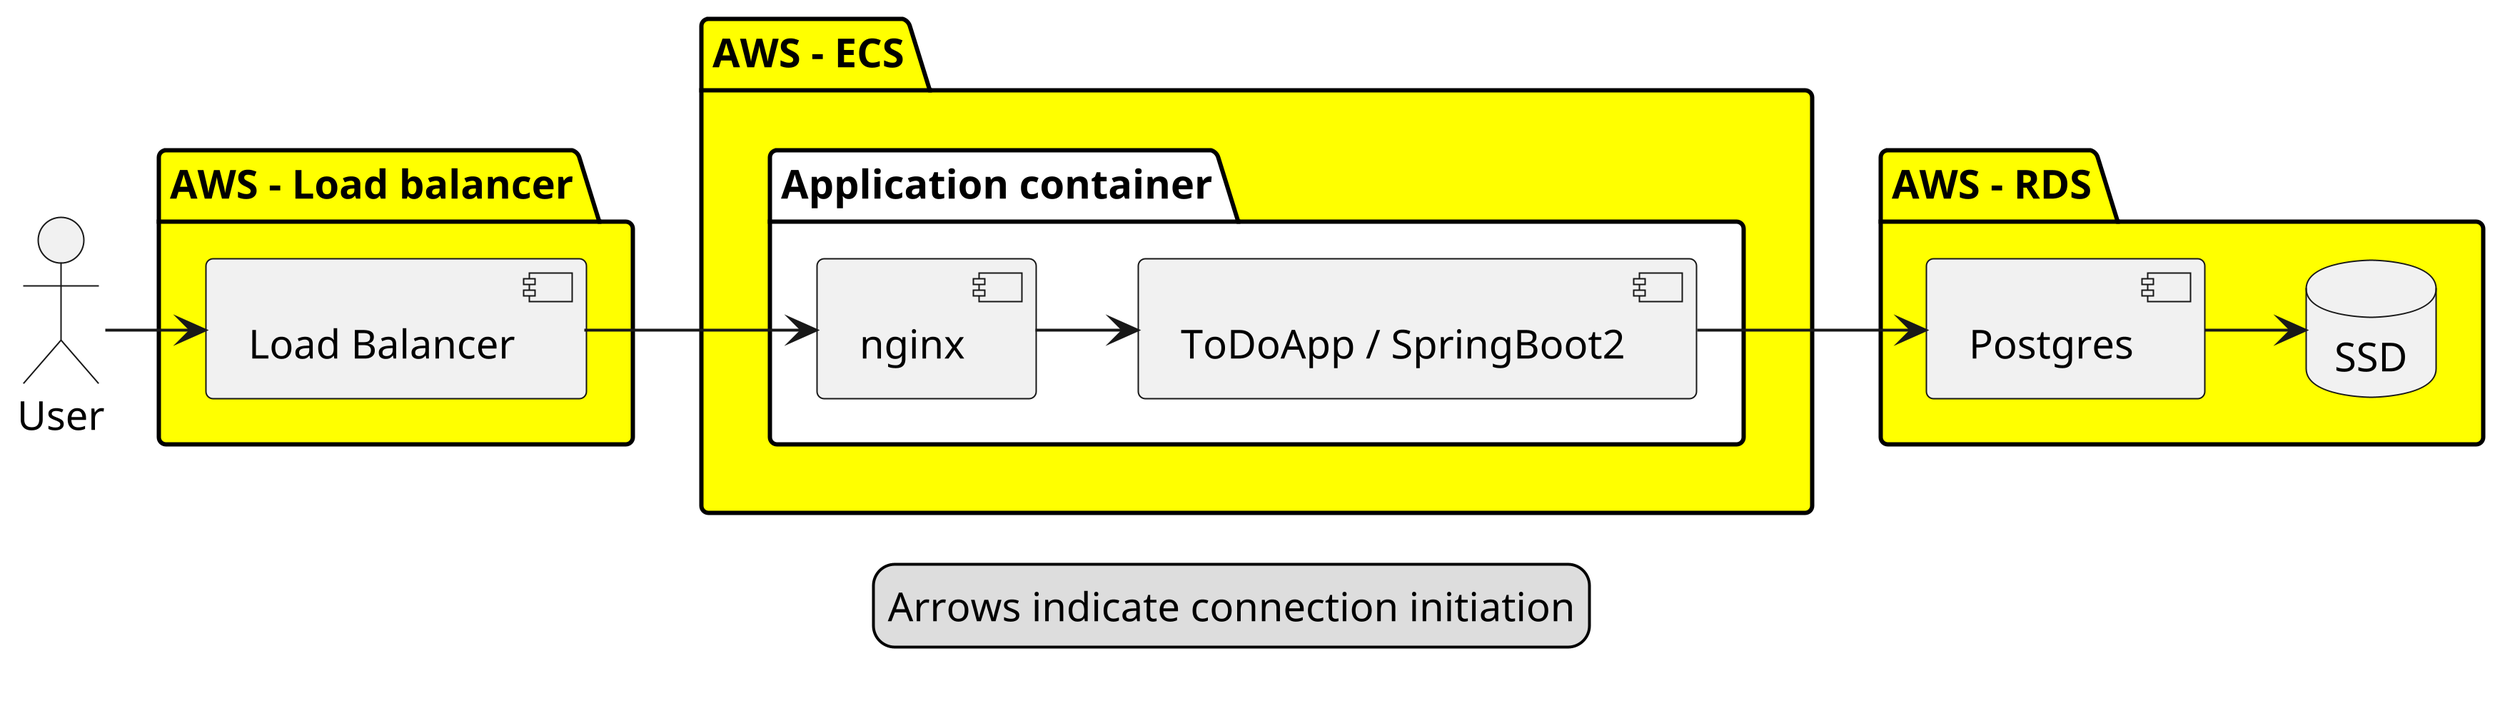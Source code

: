 @startuml

skinparam componentStyle uml2
skinparam linetype ortho
scale 4

actor "User" as User

package "AWS - Load balancer" as PS1 #Yellow {
  component "Load Balancer" as LoadBalancer
}

package "AWS - ECS" #Yellow {
  package "Application container" #White {
    component "nginx" as WebServer
    component "ToDoApp / SpringBoot2" as ApplicationServer
  }
}

package "AWS - RDS" as PS2 #Yellow {
  component "Postgres" as Database
  database "SSD" as Storage
}

User -r-> LoadBalancer
LoadBalancer -r-> WebServer
WebServer -r-> ApplicationServer
ApplicationServer -r-> Database
Database -r-> Storage

legend
  Arrows indicate connection initiation
end legend

@enduml

